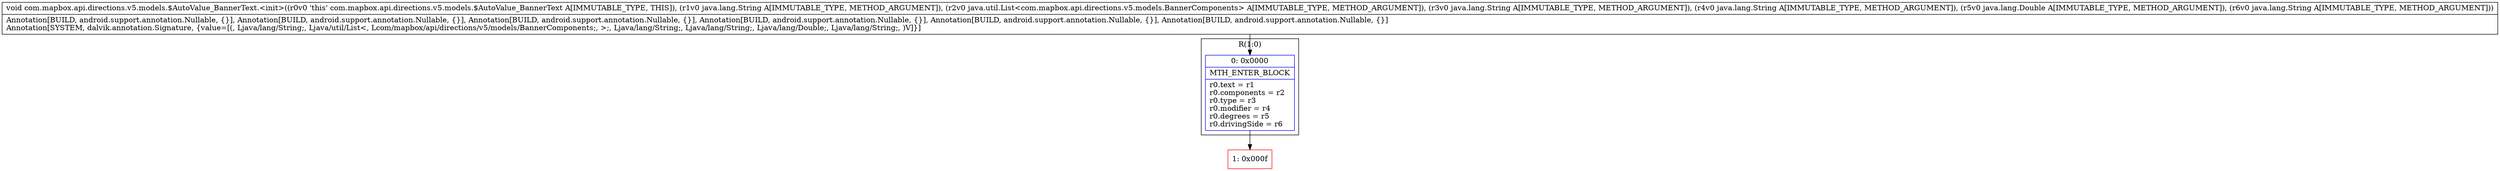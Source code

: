 digraph "CFG forcom.mapbox.api.directions.v5.models.$AutoValue_BannerText.\<init\>(Ljava\/lang\/String;Ljava\/util\/List;Ljava\/lang\/String;Ljava\/lang\/String;Ljava\/lang\/Double;Ljava\/lang\/String;)V" {
subgraph cluster_Region_190329994 {
label = "R(1:0)";
node [shape=record,color=blue];
Node_0 [shape=record,label="{0\:\ 0x0000|MTH_ENTER_BLOCK\l|r0.text = r1\lr0.components = r2\lr0.type = r3\lr0.modifier = r4\lr0.degrees = r5\lr0.drivingSide = r6\l}"];
}
Node_1 [shape=record,color=red,label="{1\:\ 0x000f}"];
MethodNode[shape=record,label="{void com.mapbox.api.directions.v5.models.$AutoValue_BannerText.\<init\>((r0v0 'this' com.mapbox.api.directions.v5.models.$AutoValue_BannerText A[IMMUTABLE_TYPE, THIS]), (r1v0 java.lang.String A[IMMUTABLE_TYPE, METHOD_ARGUMENT]), (r2v0 java.util.List\<com.mapbox.api.directions.v5.models.BannerComponents\> A[IMMUTABLE_TYPE, METHOD_ARGUMENT]), (r3v0 java.lang.String A[IMMUTABLE_TYPE, METHOD_ARGUMENT]), (r4v0 java.lang.String A[IMMUTABLE_TYPE, METHOD_ARGUMENT]), (r5v0 java.lang.Double A[IMMUTABLE_TYPE, METHOD_ARGUMENT]), (r6v0 java.lang.String A[IMMUTABLE_TYPE, METHOD_ARGUMENT]))  | Annotation[BUILD, android.support.annotation.Nullable, \{\}], Annotation[BUILD, android.support.annotation.Nullable, \{\}], Annotation[BUILD, android.support.annotation.Nullable, \{\}], Annotation[BUILD, android.support.annotation.Nullable, \{\}], Annotation[BUILD, android.support.annotation.Nullable, \{\}], Annotation[BUILD, android.support.annotation.Nullable, \{\}]\lAnnotation[SYSTEM, dalvik.annotation.Signature, \{value=[(, Ljava\/lang\/String;, Ljava\/util\/List\<, Lcom\/mapbox\/api\/directions\/v5\/models\/BannerComponents;, \>;, Ljava\/lang\/String;, Ljava\/lang\/String;, Ljava\/lang\/Double;, Ljava\/lang\/String;, )V]\}]\l}"];
MethodNode -> Node_0;
Node_0 -> Node_1;
}

